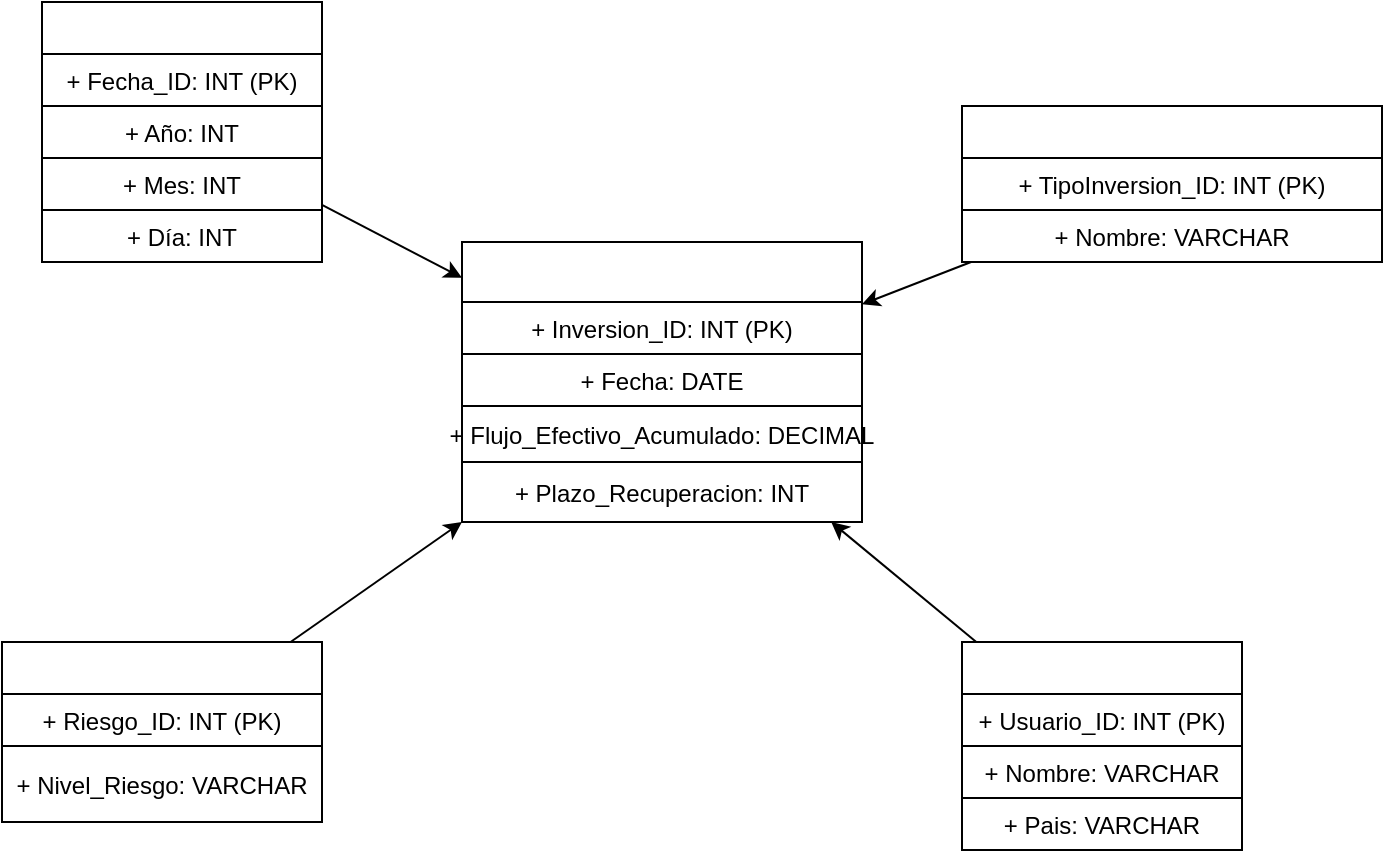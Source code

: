 <?xml version="1.0" encoding="UTF-8"?>
<mxfile version="26.1.1">
  <diagram id="DiagramaPlazoRecuperacion" name="Diagrama Plazo Recuperación">
    <mxGraphModel dx="2048" dy="764" grid="1" gridSize="10" guides="1" tooltips="1" connect="1" arrows="1" fold="1" page="1" pageScale="1" pageWidth="827" pageHeight="1169" math="0" shadow="0">
      <root>
        <mxCell id="0" />
        <mxCell id="1" parent="0" />
        
        <!-- Tabla de hechos: Hechos_Plazo_Recuperacion -->
        <mxCell id="Hechos_Plazo_Recuperacion" value="Hechos_Plazo_Recuperacion" vertex="1" parent="1">
          <mxGeometry x="310" y="120" width="200" height="140" as="geometry" />
        </mxCell>

        <mxCell id="PR_1" value="+ Inversion_ID: INT (PK)" vertex="1" parent="Hechos_Plazo_Recuperacion">
          <mxGeometry y="30" width="200" height="26" as="geometry" />
        </mxCell>

        <mxCell id="PR_2" value="+ Fecha: DATE" vertex="1" parent="Hechos_Plazo_Recuperacion">
          <mxGeometry y="56" width="200" height="26" as="geometry" />
        </mxCell>

        <mxCell id="PR_3" value="+ Flujo_Efectivo_Acumulado: DECIMAL" vertex="1" parent="Hechos_Plazo_Recuperacion">
          <mxGeometry y="82" width="200" height="28" as="geometry" />
        </mxCell>

        <mxCell id="PR_4" value="+ Plazo_Recuperacion: INT" vertex="1" parent="Hechos_Plazo_Recuperacion">
          <mxGeometry y="110" width="200" height="30" as="geometry" />
        </mxCell>

        <!-- Dim_Tiempo -->
        <mxCell id="Dim_Tiempo" value="Dim_Tiempo" vertex="1" parent="1">
          <mxGeometry x="100" width="140" height="130" as="geometry" />
        </mxCell>

        <mxCell id="DT_1" value="+ Fecha_ID: INT (PK)" vertex="1" parent="Dim_Tiempo">
          <mxGeometry y="26" width="140" height="26" as="geometry" />
        </mxCell>

        <mxCell id="DT_2" value="+ Año: INT" vertex="1" parent="Dim_Tiempo">
          <mxGeometry y="52" width="140" height="26" as="geometry" />
        </mxCell>

        <mxCell id="DT_3" value="+ Mes: INT" vertex="1" parent="Dim_Tiempo">
          <mxGeometry y="78" width="140" height="26" as="geometry" />
        </mxCell>

        <mxCell id="DT_4" value="+ Día: INT" vertex="1" parent="Dim_Tiempo">
          <mxGeometry y="104" width="140" height="26" as="geometry" />
        </mxCell>

        <!-- Dim_Tipo_Inversion -->
        <mxCell id="Dim_Tipo_Inversion" value="Dim_Tipo_Inversion" vertex="1" parent="1">
          <mxGeometry x="560" y="52" width="210" height="78" as="geometry" />
        </mxCell>

        <mxCell id="DTI_1" value="+ TipoInversion_ID: INT (PK)" vertex="1" parent="Dim_Tipo_Inversion">
          <mxGeometry y="26" width="210" height="26" as="geometry" />
        </mxCell>

        <mxCell id="DTI_2" value="+ Nombre: VARCHAR" vertex="1" parent="Dim_Tipo_Inversion">
          <mxGeometry y="52" width="210" height="26" as="geometry" />
        </mxCell>

        <!-- Dim_Riesgo -->
        <mxCell id="Dim_Riesgo" value="Dim_Riesgo" vertex="1" parent="1">
          <mxGeometry x="80" y="320" width="160" height="90" as="geometry" />
        </mxCell>

        <mxCell id="DR_1" value="+ Riesgo_ID: INT (PK)" vertex="1" parent="Dim_Riesgo">
          <mxGeometry y="26" width="160" height="26" as="geometry" />
        </mxCell>

        <mxCell id="DR_2" value="+ Nivel_Riesgo: VARCHAR" vertex="1" parent="Dim_Riesgo">
          <mxGeometry y="52" width="160" height="38" as="geometry" />
        </mxCell>

        <!-- Dim_Usuario -->
        <mxCell id="Dim_Usuario" value="Dim_Usuario" vertex="1" parent="1">
          <mxGeometry x="560" y="320" width="140" height="104" as="geometry" />
        </mxCell>

        <mxCell id="DU_1" value="+ Usuario_ID: INT (PK)" vertex="1" parent="Dim_Usuario">
          <mxGeometry y="26" width="140" height="26" as="geometry" />
        </mxCell>

        <mxCell id="DU_2" value="+ Nombre: VARCHAR" vertex="1" parent="Dim_Usuario">
          <mxGeometry y="52" width="140" height="26" as="geometry" />
        </mxCell>

        <mxCell id="DU_3" value="+ Pais: VARCHAR" vertex="1" parent="Dim_Usuario">
          <mxGeometry y="78" width="140" height="26" as="geometry" />
        </mxCell>

        <!-- Relaciones -->
        <mxCell id="rel_1" edge="1" parent="1" source="Dim_Tiempo" target="Hechos_Plazo_Recuperacion">
          <mxGeometry relative="1" as="geometry" />
        </mxCell>

        <mxCell id="rel_2" edge="1" parent="1" source="Dim_Tipo_Inversion" target="Hechos_Plazo_Recuperacion">
          <mxGeometry relative="1" as="geometry" />
        </mxCell>

        <mxCell id="rel_3" edge="1" parent="1" source="Dim_Riesgo" target="Hechos_Plazo_Recuperacion">
          <mxGeometry relative="1" as="geometry" />
        </mxCell>

        <mxCell id="rel_4" edge="1" parent="1" source="Dim_Usuario" target="Hechos_Plazo_Recuperacion">
          <mxGeometry relative="1" as="geometry" />
        </mxCell>

      </root>
    </mxGraphModel>
  </diagram>
</mxfile>
